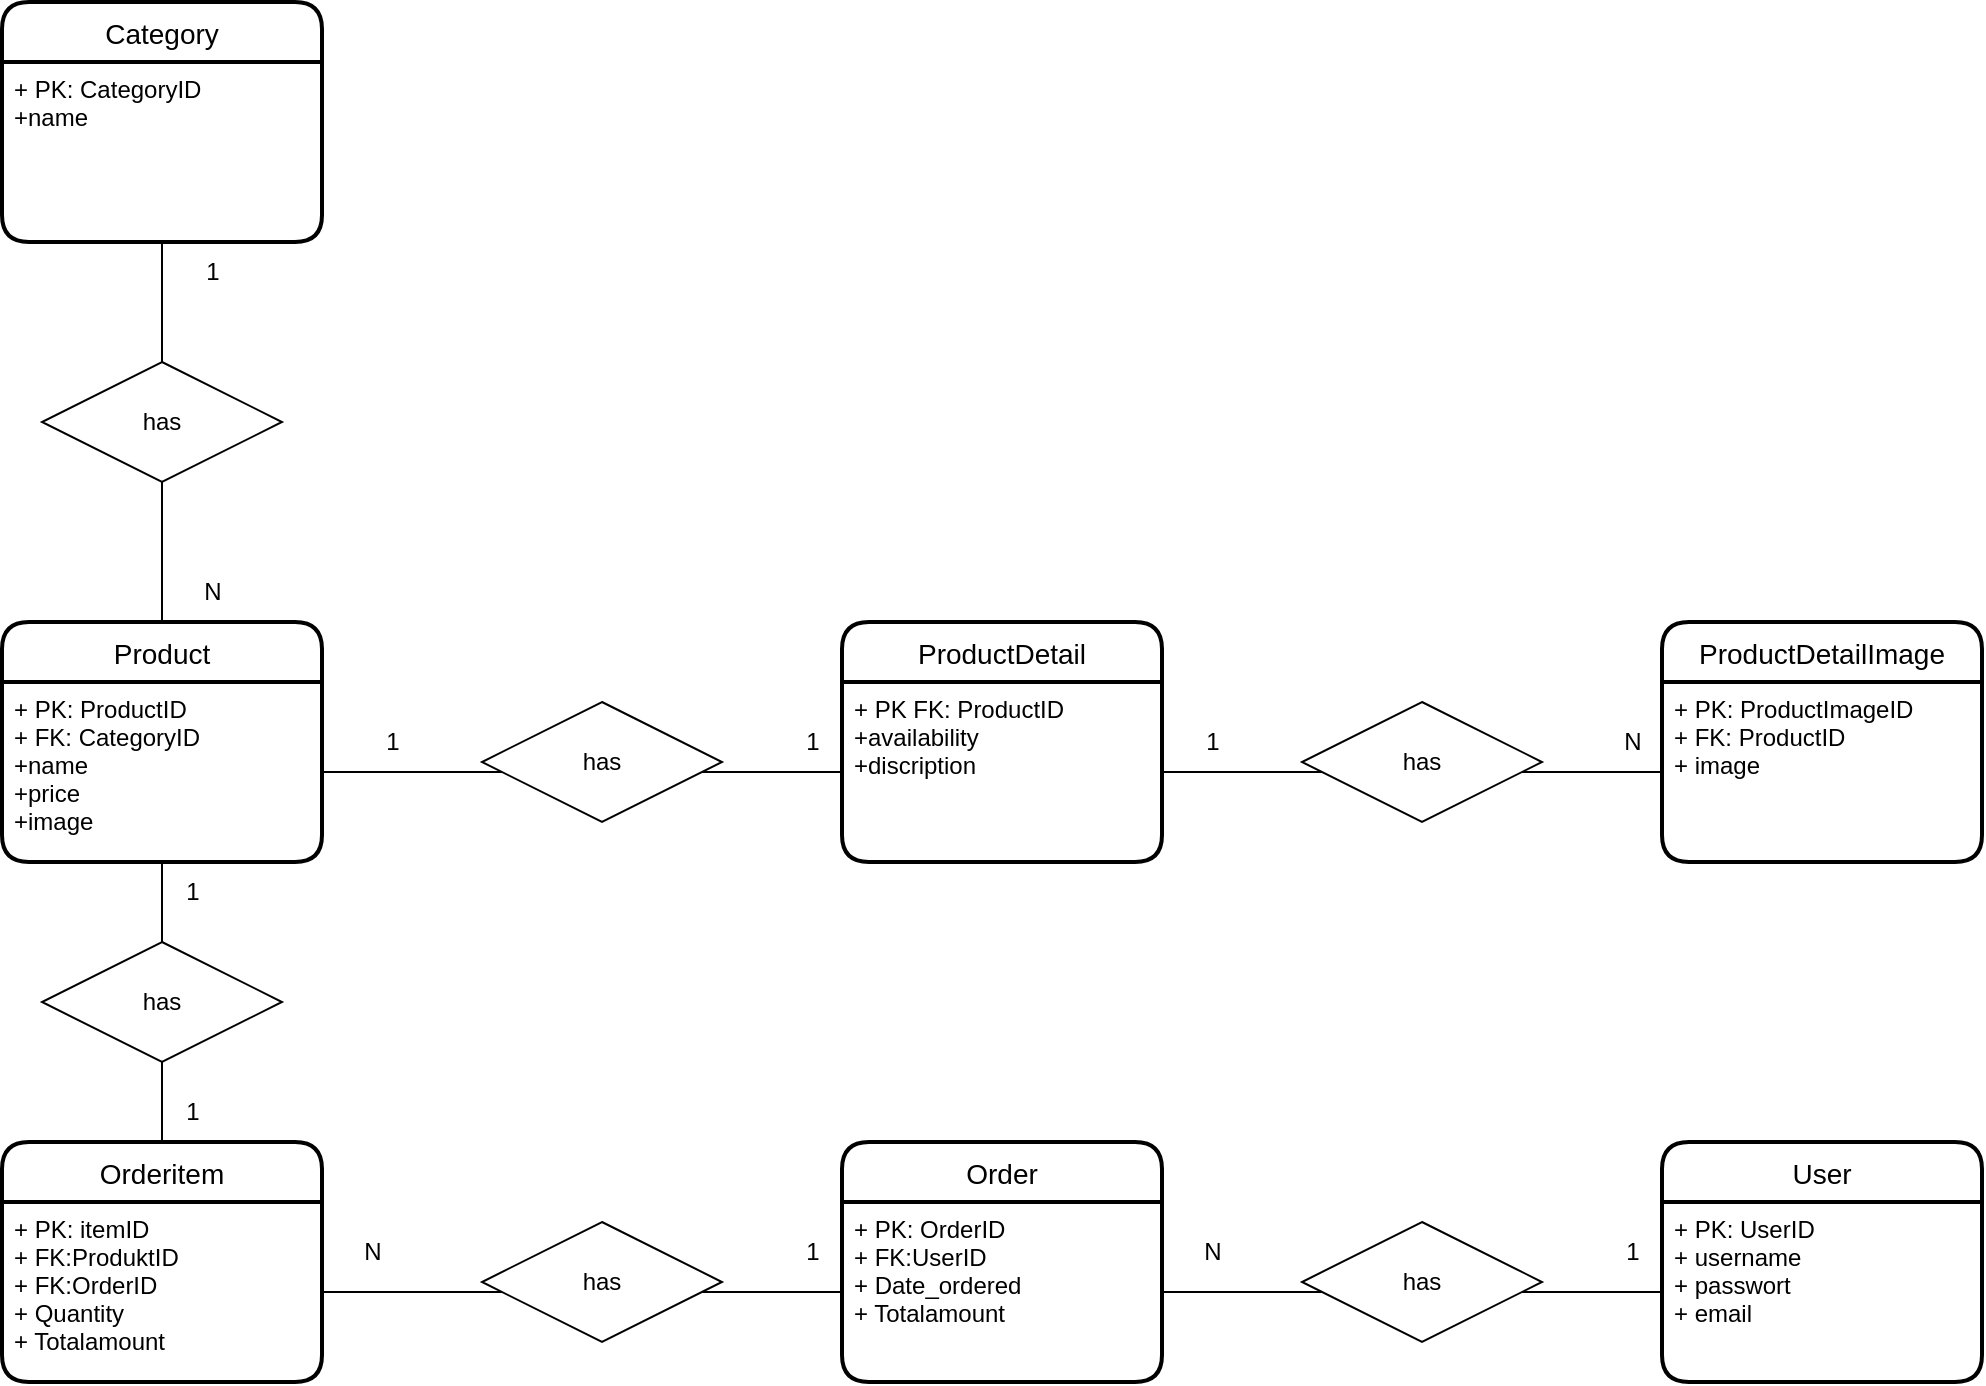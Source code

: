 <mxfile version="20.2.7" type="device"><diagram name="Page-1" id="2ca16b54-16f6-2749-3443-fa8db7711227"><mxGraphModel dx="865" dy="456" grid="1" gridSize="10" guides="1" tooltips="1" connect="1" arrows="1" fold="1" page="1" pageScale="1" pageWidth="1100" pageHeight="850" background="none" math="0" shadow="0"><root><mxCell id="0"/><mxCell id="1" parent="0"/><mxCell id="4pvZ7422lS_zNU5GSS0f-1" value="Product" style="swimlane;childLayout=stackLayout;horizontal=1;startSize=30;horizontalStack=0;rounded=1;fontSize=14;fontStyle=0;strokeWidth=2;resizeParent=0;resizeLast=1;shadow=0;dashed=0;align=center;" parent="1" vertex="1"><mxGeometry x="80" y="850" width="160" height="120" as="geometry"/></mxCell><mxCell id="4pvZ7422lS_zNU5GSS0f-2" value="+ PK: ProductID&#10;+ FK: CategoryID&#10;+name&#10;+price&#10;+image&#10;" style="align=left;strokeColor=none;fillColor=none;spacingLeft=4;fontSize=12;verticalAlign=top;resizable=0;rotatable=0;part=1;" parent="4pvZ7422lS_zNU5GSS0f-1" vertex="1"><mxGeometry y="30" width="160" height="90" as="geometry"/></mxCell><mxCell id="4pvZ7422lS_zNU5GSS0f-3" value="ProductDetail" style="swimlane;childLayout=stackLayout;horizontal=1;startSize=30;horizontalStack=0;rounded=1;fontSize=14;fontStyle=0;strokeWidth=2;resizeParent=0;resizeLast=1;shadow=0;dashed=0;align=center;" parent="1" vertex="1"><mxGeometry x="500" y="850" width="160" height="120" as="geometry"/></mxCell><mxCell id="4pvZ7422lS_zNU5GSS0f-4" value="+ PK FK: ProductID&#10;+availability&#10;+discription&#10;" style="align=left;strokeColor=none;fillColor=none;spacingLeft=4;fontSize=12;verticalAlign=top;resizable=0;rotatable=0;part=1;" parent="4pvZ7422lS_zNU5GSS0f-3" vertex="1"><mxGeometry y="30" width="160" height="90" as="geometry"/></mxCell><mxCell id="4pvZ7422lS_zNU5GSS0f-5" style="edgeStyle=orthogonalEdgeStyle;rounded=0;orthogonalLoop=1;jettySize=auto;html=1;endArrow=none;endFill=0;" parent="1" source="4pvZ7422lS_zNU5GSS0f-2" target="4pvZ7422lS_zNU5GSS0f-4" edge="1"><mxGeometry relative="1" as="geometry"/></mxCell><mxCell id="4pvZ7422lS_zNU5GSS0f-6" value="ProductDetailImage" style="swimlane;childLayout=stackLayout;horizontal=1;startSize=30;horizontalStack=0;rounded=1;fontSize=14;fontStyle=0;strokeWidth=2;resizeParent=0;resizeLast=1;shadow=0;dashed=0;align=center;" parent="1" vertex="1"><mxGeometry x="910" y="850" width="160" height="120" as="geometry"/></mxCell><mxCell id="4pvZ7422lS_zNU5GSS0f-7" value="+ PK: ProductImageID&#10;+ FK: ProductID&#10;+ image&#10;" style="align=left;strokeColor=none;fillColor=none;spacingLeft=4;fontSize=12;verticalAlign=top;resizable=0;rotatable=0;part=1;" parent="4pvZ7422lS_zNU5GSS0f-6" vertex="1"><mxGeometry y="30" width="160" height="90" as="geometry"/></mxCell><mxCell id="4pvZ7422lS_zNU5GSS0f-17" style="edgeStyle=orthogonalEdgeStyle;rounded=0;orthogonalLoop=1;jettySize=auto;html=1;entryX=0;entryY=0.5;entryDx=0;entryDy=0;endArrow=none;endFill=0;" parent="1" source="4pvZ7422lS_zNU5GSS0f-4" target="4pvZ7422lS_zNU5GSS0f-7" edge="1"><mxGeometry relative="1" as="geometry"/></mxCell><mxCell id="4pvZ7422lS_zNU5GSS0f-19" value="has" style="shape=rhombus;perimeter=rhombusPerimeter;whiteSpace=wrap;html=1;align=center;" parent="1" vertex="1"><mxGeometry x="320" y="890" width="120" height="60" as="geometry"/></mxCell><mxCell id="4pvZ7422lS_zNU5GSS0f-22" value="has" style="shape=rhombus;perimeter=rhombusPerimeter;whiteSpace=wrap;html=1;align=center;" parent="1" vertex="1"><mxGeometry x="730" y="890" width="120" height="60" as="geometry"/></mxCell><mxCell id="4pvZ7422lS_zNU5GSS0f-25" value="1" style="text;html=1;align=center;verticalAlign=middle;resizable=0;points=[];autosize=1;strokeColor=none;fillColor=none;" parent="1" vertex="1"><mxGeometry x="260" y="895" width="30" height="30" as="geometry"/></mxCell><mxCell id="4pvZ7422lS_zNU5GSS0f-26" value="1" style="text;html=1;align=center;verticalAlign=middle;resizable=0;points=[];autosize=1;strokeColor=none;fillColor=none;" parent="1" vertex="1"><mxGeometry x="470" y="895" width="30" height="30" as="geometry"/></mxCell><mxCell id="4pvZ7422lS_zNU5GSS0f-28" value="1" style="text;html=1;align=center;verticalAlign=middle;resizable=0;points=[];autosize=1;strokeColor=none;fillColor=none;" parent="1" vertex="1"><mxGeometry x="670" y="895" width="30" height="30" as="geometry"/></mxCell><mxCell id="4pvZ7422lS_zNU5GSS0f-29" value="N" style="text;html=1;align=center;verticalAlign=middle;resizable=0;points=[];autosize=1;strokeColor=none;fillColor=none;" parent="1" vertex="1"><mxGeometry x="880" y="895" width="30" height="30" as="geometry"/></mxCell><mxCell id="4pvZ7422lS_zNU5GSS0f-32" style="edgeStyle=orthogonalEdgeStyle;rounded=0;orthogonalLoop=1;jettySize=auto;html=1;entryX=0.5;entryY=0;entryDx=0;entryDy=0;endArrow=none;endFill=0;startArrow=none;" parent="1" source="4pvZ7422lS_zNU5GSS0f-33" target="4pvZ7422lS_zNU5GSS0f-1" edge="1"><mxGeometry relative="1" as="geometry"/></mxCell><mxCell id="4pvZ7422lS_zNU5GSS0f-30" value="Category" style="swimlane;childLayout=stackLayout;horizontal=1;startSize=30;horizontalStack=0;rounded=1;fontSize=14;fontStyle=0;strokeWidth=2;resizeParent=0;resizeLast=1;shadow=0;dashed=0;align=center;" parent="1" vertex="1"><mxGeometry x="80" y="540" width="160" height="120" as="geometry"/></mxCell><mxCell id="4pvZ7422lS_zNU5GSS0f-31" value="+ PK: CategoryID&#10;+name&#10;" style="align=left;strokeColor=none;fillColor=none;spacingLeft=4;fontSize=12;verticalAlign=top;resizable=0;rotatable=0;part=1;" parent="4pvZ7422lS_zNU5GSS0f-30" vertex="1"><mxGeometry y="30" width="160" height="90" as="geometry"/></mxCell><mxCell id="4pvZ7422lS_zNU5GSS0f-33" value="has" style="shape=rhombus;perimeter=rhombusPerimeter;whiteSpace=wrap;html=1;align=center;" parent="1" vertex="1"><mxGeometry x="100" y="720" width="120" height="60" as="geometry"/></mxCell><mxCell id="4pvZ7422lS_zNU5GSS0f-34" value="" style="edgeStyle=orthogonalEdgeStyle;rounded=0;orthogonalLoop=1;jettySize=auto;html=1;entryX=0.5;entryY=0;entryDx=0;entryDy=0;endArrow=none;endFill=0;" parent="1" source="4pvZ7422lS_zNU5GSS0f-30" target="4pvZ7422lS_zNU5GSS0f-33" edge="1"><mxGeometry relative="1" as="geometry"><mxPoint x="160" y="690" as="sourcePoint"/><mxPoint x="160" y="850" as="targetPoint"/></mxGeometry></mxCell><mxCell id="4pvZ7422lS_zNU5GSS0f-36" value="1" style="text;html=1;align=center;verticalAlign=middle;resizable=0;points=[];autosize=1;strokeColor=none;fillColor=none;" parent="1" vertex="1"><mxGeometry x="170" y="660" width="30" height="30" as="geometry"/></mxCell><mxCell id="4pvZ7422lS_zNU5GSS0f-37" value="N" style="text;html=1;align=center;verticalAlign=middle;resizable=0;points=[];autosize=1;strokeColor=none;fillColor=none;" parent="1" vertex="1"><mxGeometry x="170" y="820" width="30" height="30" as="geometry"/></mxCell><mxCell id="4pvZ7422lS_zNU5GSS0f-38" value="Orderitem" style="swimlane;childLayout=stackLayout;horizontal=1;startSize=30;horizontalStack=0;rounded=1;fontSize=14;fontStyle=0;strokeWidth=2;resizeParent=0;resizeLast=1;shadow=0;dashed=0;align=center;" parent="1" vertex="1"><mxGeometry x="80" y="1110" width="160" height="120" as="geometry"/></mxCell><mxCell id="4pvZ7422lS_zNU5GSS0f-39" value="+ PK: itemID&#10;+ FK:ProduktID&#10;+ FK:OrderID&#10;+ Quantity&#10;+ Totalamount&#10;" style="align=left;strokeColor=none;fillColor=none;spacingLeft=4;fontSize=12;verticalAlign=top;resizable=0;rotatable=0;part=1;" parent="4pvZ7422lS_zNU5GSS0f-38" vertex="1"><mxGeometry y="30" width="160" height="90" as="geometry"/></mxCell><mxCell id="4pvZ7422lS_zNU5GSS0f-40" style="edgeStyle=orthogonalEdgeStyle;rounded=0;orthogonalLoop=1;jettySize=auto;html=1;entryX=0.5;entryY=0;entryDx=0;entryDy=0;endArrow=none;endFill=0;startArrow=none;" parent="1" source="4pvZ7422lS_zNU5GSS0f-41" target="4pvZ7422lS_zNU5GSS0f-38" edge="1"><mxGeometry relative="1" as="geometry"/></mxCell><mxCell id="4pvZ7422lS_zNU5GSS0f-41" value="has" style="shape=rhombus;perimeter=rhombusPerimeter;whiteSpace=wrap;html=1;align=center;" parent="1" vertex="1"><mxGeometry x="100" y="1010" width="120" height="60" as="geometry"/></mxCell><mxCell id="4pvZ7422lS_zNU5GSS0f-42" value="" style="edgeStyle=orthogonalEdgeStyle;rounded=0;orthogonalLoop=1;jettySize=auto;html=1;entryX=0.5;entryY=0;entryDx=0;entryDy=0;endArrow=none;endFill=0;" parent="1" source="4pvZ7422lS_zNU5GSS0f-2" target="4pvZ7422lS_zNU5GSS0f-41" edge="1"><mxGeometry relative="1" as="geometry"><mxPoint x="160" y="970" as="sourcePoint"/><mxPoint x="160" y="1110" as="targetPoint"/></mxGeometry></mxCell><mxCell id="4pvZ7422lS_zNU5GSS0f-43" value="1" style="text;html=1;align=center;verticalAlign=middle;resizable=0;points=[];autosize=1;strokeColor=none;fillColor=none;" parent="1" vertex="1"><mxGeometry x="160" y="970" width="30" height="30" as="geometry"/></mxCell><mxCell id="4pvZ7422lS_zNU5GSS0f-44" value="1" style="text;html=1;align=center;verticalAlign=middle;resizable=0;points=[];autosize=1;strokeColor=none;fillColor=none;" parent="1" vertex="1"><mxGeometry x="160" y="1080" width="30" height="30" as="geometry"/></mxCell><mxCell id="4pvZ7422lS_zNU5GSS0f-45" value="Order" style="swimlane;childLayout=stackLayout;horizontal=1;startSize=30;horizontalStack=0;rounded=1;fontSize=14;fontStyle=0;strokeWidth=2;resizeParent=0;resizeLast=1;shadow=0;dashed=0;align=center;" parent="1" vertex="1"><mxGeometry x="500" y="1110" width="160" height="120" as="geometry"/></mxCell><mxCell id="4pvZ7422lS_zNU5GSS0f-46" value="+ PK: OrderID&#10;+ FK:UserID&#10;+ Date_ordered&#10;+ Totalamount&#10;" style="align=left;strokeColor=none;fillColor=none;spacingLeft=4;fontSize=12;verticalAlign=top;resizable=0;rotatable=0;part=1;" parent="4pvZ7422lS_zNU5GSS0f-45" vertex="1"><mxGeometry y="30" width="160" height="90" as="geometry"/></mxCell><mxCell id="4pvZ7422lS_zNU5GSS0f-47" style="edgeStyle=orthogonalEdgeStyle;rounded=0;orthogonalLoop=1;jettySize=auto;html=1;endArrow=none;endFill=0;entryX=0;entryY=0.5;entryDx=0;entryDy=0;" parent="1" source="4pvZ7422lS_zNU5GSS0f-39" target="4pvZ7422lS_zNU5GSS0f-46" edge="1"><mxGeometry relative="1" as="geometry"><mxPoint x="430" y="1185" as="targetPoint"/></mxGeometry></mxCell><mxCell id="4pvZ7422lS_zNU5GSS0f-48" value="has" style="shape=rhombus;perimeter=rhombusPerimeter;whiteSpace=wrap;html=1;align=center;" parent="1" vertex="1"><mxGeometry x="320" y="1150" width="120" height="60" as="geometry"/></mxCell><mxCell id="4pvZ7422lS_zNU5GSS0f-49" value="1" style="text;html=1;align=center;verticalAlign=middle;resizable=0;points=[];autosize=1;strokeColor=none;fillColor=none;" parent="1" vertex="1"><mxGeometry x="470" y="1150" width="30" height="30" as="geometry"/></mxCell><mxCell id="4pvZ7422lS_zNU5GSS0f-50" value="N" style="text;html=1;align=center;verticalAlign=middle;resizable=0;points=[];autosize=1;strokeColor=none;fillColor=none;" parent="1" vertex="1"><mxGeometry x="250" y="1150" width="30" height="30" as="geometry"/></mxCell><mxCell id="4pvZ7422lS_zNU5GSS0f-51" value="User" style="swimlane;childLayout=stackLayout;horizontal=1;startSize=30;horizontalStack=0;rounded=1;fontSize=14;fontStyle=0;strokeWidth=2;resizeParent=0;resizeLast=1;shadow=0;dashed=0;align=center;" parent="1" vertex="1"><mxGeometry x="910" y="1110" width="160" height="120" as="geometry"/></mxCell><mxCell id="4pvZ7422lS_zNU5GSS0f-52" value="+ PK: UserID&#10;+ username&#10;+ passwort&#10;+ email&#10;" style="align=left;strokeColor=none;fillColor=none;spacingLeft=4;fontSize=12;verticalAlign=top;resizable=0;rotatable=0;part=1;" parent="4pvZ7422lS_zNU5GSS0f-51" vertex="1"><mxGeometry y="30" width="160" height="90" as="geometry"/></mxCell><mxCell id="4pvZ7422lS_zNU5GSS0f-57" style="edgeStyle=orthogonalEdgeStyle;rounded=0;orthogonalLoop=1;jettySize=auto;html=1;entryX=0;entryY=0.5;entryDx=0;entryDy=0;endArrow=none;endFill=0;" parent="1" source="4pvZ7422lS_zNU5GSS0f-46" target="4pvZ7422lS_zNU5GSS0f-52" edge="1"><mxGeometry relative="1" as="geometry"/></mxCell><mxCell id="4pvZ7422lS_zNU5GSS0f-58" value="has" style="shape=rhombus;perimeter=rhombusPerimeter;whiteSpace=wrap;html=1;align=center;" parent="1" vertex="1"><mxGeometry x="730" y="1150" width="120" height="60" as="geometry"/></mxCell><mxCell id="4pvZ7422lS_zNU5GSS0f-61" value="N" style="text;html=1;align=center;verticalAlign=middle;resizable=0;points=[];autosize=1;strokeColor=none;fillColor=none;" parent="1" vertex="1"><mxGeometry x="670" y="1150" width="30" height="30" as="geometry"/></mxCell><mxCell id="4pvZ7422lS_zNU5GSS0f-62" value="1" style="text;html=1;align=center;verticalAlign=middle;resizable=0;points=[];autosize=1;strokeColor=none;fillColor=none;" parent="1" vertex="1"><mxGeometry x="880" y="1150" width="30" height="30" as="geometry"/></mxCell></root></mxGraphModel></diagram></mxfile>